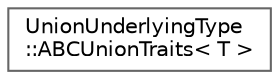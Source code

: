 digraph "Graphical Class Hierarchy"
{
 // LATEX_PDF_SIZE
  bgcolor="transparent";
  edge [fontname=Helvetica,fontsize=10,labelfontname=Helvetica,labelfontsize=10];
  node [fontname=Helvetica,fontsize=10,shape=box,height=0.2,width=0.4];
  rankdir="LR";
  Node0 [id="Node000000",label="UnionUnderlyingType\l::ABCUnionTraits\< T \>",height=0.2,width=0.4,color="grey40", fillcolor="white", style="filled",URL="$structUnionUnderlyingType_1_1ABCUnionTraits.html",tooltip=" "];
}

